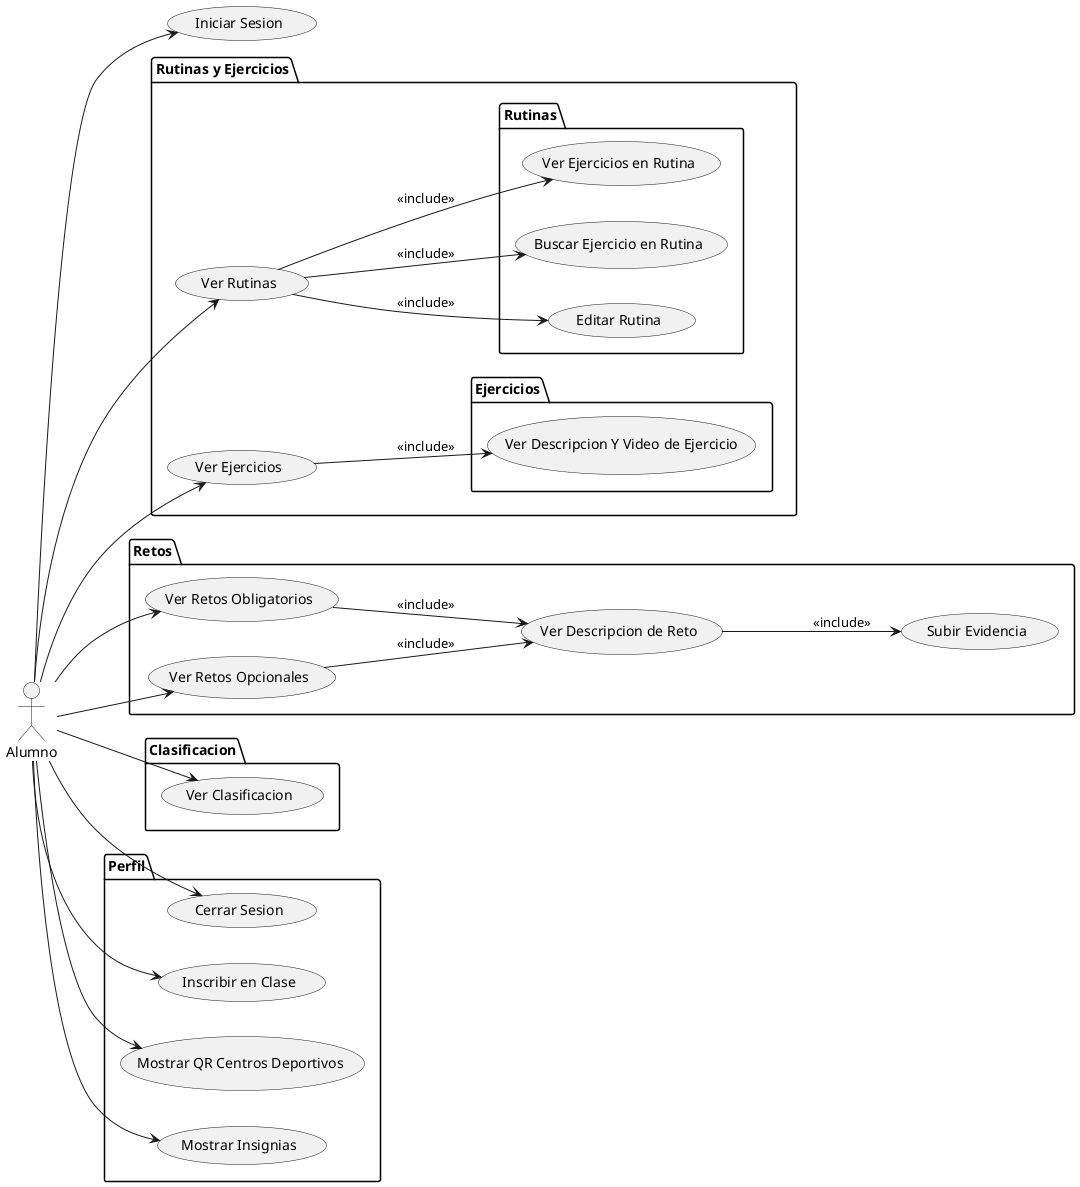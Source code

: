 @startuml
left to right direction
actor Alumno

package "Rutinas y Ejercicios" {
    usecase "Ver Rutinas" as VerRutinas
    usecase "Ver Ejercicios" as VerEjercicios

    package "Rutinas" {
        usecase "Editar Rutina" as EditarRutina
        usecase "Buscar Ejercicio en Rutina" as BuscarEjercicioEnRutina
        usecase "Ver Ejercicios en Rutina" as VerEjerciciosEnRutina
    }

    package "Ejercicios" {

        usecase "Ver Descripcion Y Video de Ejercicio" as VerDescripcionYVideoEjercicio
    }
}

package Retos {
    usecase "Ver Retos Obligatorios" as VerRetosObligatorios
    usecase "Ver Retos Opcionales" as VerRetosOpcionales
    usecase "Subir Evidencia" as SubirEvidencia
    usecase "Ver Descripcion de Reto" as VerDescripcionReto
}

package Clasificacion {
    usecase "Ver Clasificacion" as VerClasificacion
}

package Perfil {
    usecase "Cerrar Sesion" as CerrarSesion
    usecase "Inscribir en Clase" as InscribirEnClase
    usecase "Mostrar QR Centros Deportivos" as MostrarQRCentros
    usecase "Mostrar Insignias" as MostrarInsignias
}

usecase "Iniciar Sesion" as IniciarSesion

Alumno --> IniciarSesion
Alumno --> VerRutinas
Alumno --> VerEjercicios
Alumno --> VerRetosObligatorios
Alumno --> VerRetosOpcionales
Alumno --> VerClasificacion
Alumno --> CerrarSesion
Alumno --> InscribirEnClase
Alumno --> MostrarQRCentros
Alumno --> MostrarInsignias

VerRutinas --> EditarRutina : <<include>>
VerRutinas --> BuscarEjercicioEnRutina : <<include>>
VerRutinas --> VerEjerciciosEnRutina : <<include>>


VerEjercicios --> VerDescripcionYVideoEjercicio : <<include>>

VerRetosObligatorios --> VerDescripcionReto : <<include>>
VerRetosOpcionales --> VerDescripcionReto : <<include>>
VerDescripcionReto --> SubirEvidencia : <<include>>
@enduml

